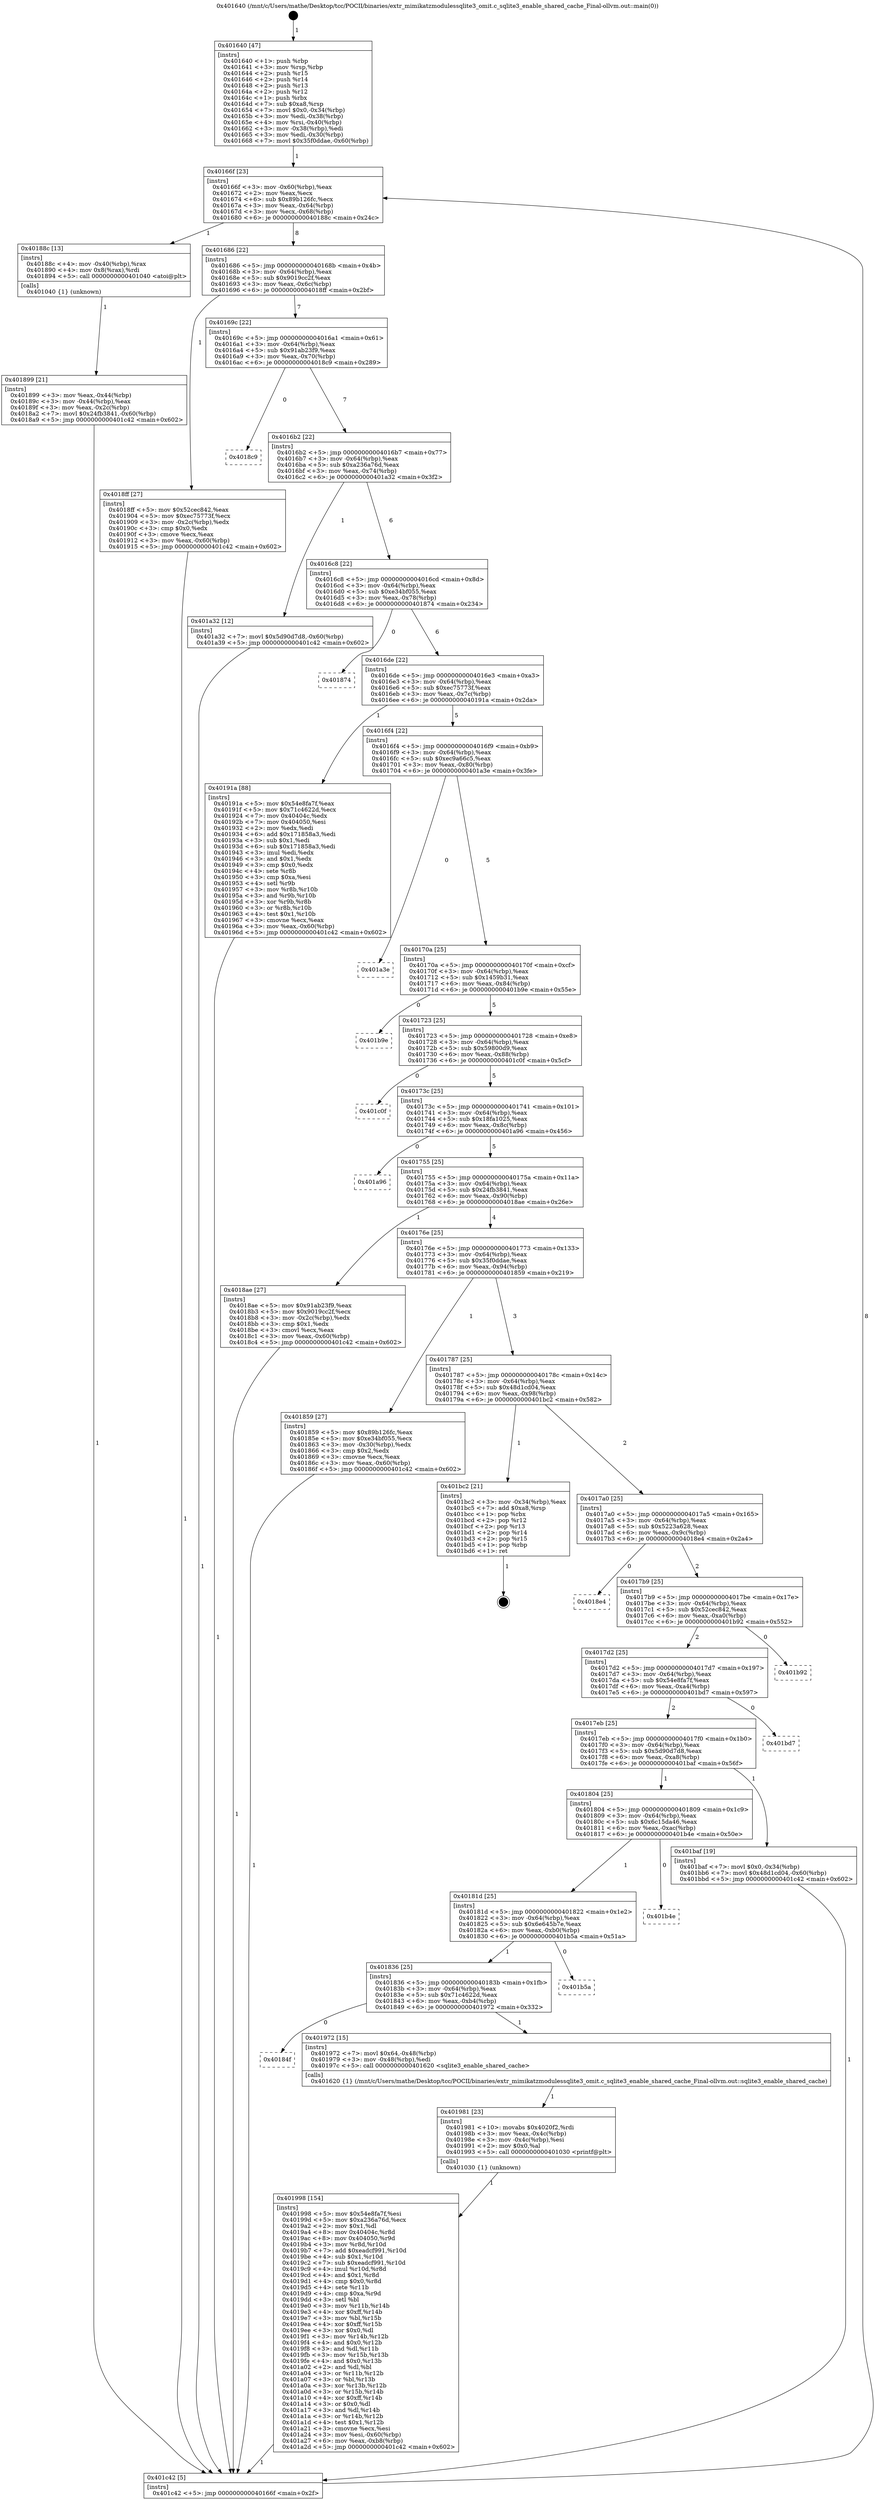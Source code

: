 digraph "0x401640" {
  label = "0x401640 (/mnt/c/Users/mathe/Desktop/tcc/POCII/binaries/extr_mimikatzmodulessqlite3_omit.c_sqlite3_enable_shared_cache_Final-ollvm.out::main(0))"
  labelloc = "t"
  node[shape=record]

  Entry [label="",width=0.3,height=0.3,shape=circle,fillcolor=black,style=filled]
  "0x40166f" [label="{
     0x40166f [23]\l
     | [instrs]\l
     &nbsp;&nbsp;0x40166f \<+3\>: mov -0x60(%rbp),%eax\l
     &nbsp;&nbsp;0x401672 \<+2\>: mov %eax,%ecx\l
     &nbsp;&nbsp;0x401674 \<+6\>: sub $0x89b126fc,%ecx\l
     &nbsp;&nbsp;0x40167a \<+3\>: mov %eax,-0x64(%rbp)\l
     &nbsp;&nbsp;0x40167d \<+3\>: mov %ecx,-0x68(%rbp)\l
     &nbsp;&nbsp;0x401680 \<+6\>: je 000000000040188c \<main+0x24c\>\l
  }"]
  "0x40188c" [label="{
     0x40188c [13]\l
     | [instrs]\l
     &nbsp;&nbsp;0x40188c \<+4\>: mov -0x40(%rbp),%rax\l
     &nbsp;&nbsp;0x401890 \<+4\>: mov 0x8(%rax),%rdi\l
     &nbsp;&nbsp;0x401894 \<+5\>: call 0000000000401040 \<atoi@plt\>\l
     | [calls]\l
     &nbsp;&nbsp;0x401040 \{1\} (unknown)\l
  }"]
  "0x401686" [label="{
     0x401686 [22]\l
     | [instrs]\l
     &nbsp;&nbsp;0x401686 \<+5\>: jmp 000000000040168b \<main+0x4b\>\l
     &nbsp;&nbsp;0x40168b \<+3\>: mov -0x64(%rbp),%eax\l
     &nbsp;&nbsp;0x40168e \<+5\>: sub $0x9019cc2f,%eax\l
     &nbsp;&nbsp;0x401693 \<+3\>: mov %eax,-0x6c(%rbp)\l
     &nbsp;&nbsp;0x401696 \<+6\>: je 00000000004018ff \<main+0x2bf\>\l
  }"]
  Exit [label="",width=0.3,height=0.3,shape=circle,fillcolor=black,style=filled,peripheries=2]
  "0x4018ff" [label="{
     0x4018ff [27]\l
     | [instrs]\l
     &nbsp;&nbsp;0x4018ff \<+5\>: mov $0x52cec842,%eax\l
     &nbsp;&nbsp;0x401904 \<+5\>: mov $0xec75773f,%ecx\l
     &nbsp;&nbsp;0x401909 \<+3\>: mov -0x2c(%rbp),%edx\l
     &nbsp;&nbsp;0x40190c \<+3\>: cmp $0x0,%edx\l
     &nbsp;&nbsp;0x40190f \<+3\>: cmove %ecx,%eax\l
     &nbsp;&nbsp;0x401912 \<+3\>: mov %eax,-0x60(%rbp)\l
     &nbsp;&nbsp;0x401915 \<+5\>: jmp 0000000000401c42 \<main+0x602\>\l
  }"]
  "0x40169c" [label="{
     0x40169c [22]\l
     | [instrs]\l
     &nbsp;&nbsp;0x40169c \<+5\>: jmp 00000000004016a1 \<main+0x61\>\l
     &nbsp;&nbsp;0x4016a1 \<+3\>: mov -0x64(%rbp),%eax\l
     &nbsp;&nbsp;0x4016a4 \<+5\>: sub $0x91ab23f9,%eax\l
     &nbsp;&nbsp;0x4016a9 \<+3\>: mov %eax,-0x70(%rbp)\l
     &nbsp;&nbsp;0x4016ac \<+6\>: je 00000000004018c9 \<main+0x289\>\l
  }"]
  "0x401998" [label="{
     0x401998 [154]\l
     | [instrs]\l
     &nbsp;&nbsp;0x401998 \<+5\>: mov $0x54e8fa7f,%esi\l
     &nbsp;&nbsp;0x40199d \<+5\>: mov $0xa236a76d,%ecx\l
     &nbsp;&nbsp;0x4019a2 \<+2\>: mov $0x1,%dl\l
     &nbsp;&nbsp;0x4019a4 \<+8\>: mov 0x40404c,%r8d\l
     &nbsp;&nbsp;0x4019ac \<+8\>: mov 0x404050,%r9d\l
     &nbsp;&nbsp;0x4019b4 \<+3\>: mov %r8d,%r10d\l
     &nbsp;&nbsp;0x4019b7 \<+7\>: add $0xeadcf991,%r10d\l
     &nbsp;&nbsp;0x4019be \<+4\>: sub $0x1,%r10d\l
     &nbsp;&nbsp;0x4019c2 \<+7\>: sub $0xeadcf991,%r10d\l
     &nbsp;&nbsp;0x4019c9 \<+4\>: imul %r10d,%r8d\l
     &nbsp;&nbsp;0x4019cd \<+4\>: and $0x1,%r8d\l
     &nbsp;&nbsp;0x4019d1 \<+4\>: cmp $0x0,%r8d\l
     &nbsp;&nbsp;0x4019d5 \<+4\>: sete %r11b\l
     &nbsp;&nbsp;0x4019d9 \<+4\>: cmp $0xa,%r9d\l
     &nbsp;&nbsp;0x4019dd \<+3\>: setl %bl\l
     &nbsp;&nbsp;0x4019e0 \<+3\>: mov %r11b,%r14b\l
     &nbsp;&nbsp;0x4019e3 \<+4\>: xor $0xff,%r14b\l
     &nbsp;&nbsp;0x4019e7 \<+3\>: mov %bl,%r15b\l
     &nbsp;&nbsp;0x4019ea \<+4\>: xor $0xff,%r15b\l
     &nbsp;&nbsp;0x4019ee \<+3\>: xor $0x0,%dl\l
     &nbsp;&nbsp;0x4019f1 \<+3\>: mov %r14b,%r12b\l
     &nbsp;&nbsp;0x4019f4 \<+4\>: and $0x0,%r12b\l
     &nbsp;&nbsp;0x4019f8 \<+3\>: and %dl,%r11b\l
     &nbsp;&nbsp;0x4019fb \<+3\>: mov %r15b,%r13b\l
     &nbsp;&nbsp;0x4019fe \<+4\>: and $0x0,%r13b\l
     &nbsp;&nbsp;0x401a02 \<+2\>: and %dl,%bl\l
     &nbsp;&nbsp;0x401a04 \<+3\>: or %r11b,%r12b\l
     &nbsp;&nbsp;0x401a07 \<+3\>: or %bl,%r13b\l
     &nbsp;&nbsp;0x401a0a \<+3\>: xor %r13b,%r12b\l
     &nbsp;&nbsp;0x401a0d \<+3\>: or %r15b,%r14b\l
     &nbsp;&nbsp;0x401a10 \<+4\>: xor $0xff,%r14b\l
     &nbsp;&nbsp;0x401a14 \<+3\>: or $0x0,%dl\l
     &nbsp;&nbsp;0x401a17 \<+3\>: and %dl,%r14b\l
     &nbsp;&nbsp;0x401a1a \<+3\>: or %r14b,%r12b\l
     &nbsp;&nbsp;0x401a1d \<+4\>: test $0x1,%r12b\l
     &nbsp;&nbsp;0x401a21 \<+3\>: cmovne %ecx,%esi\l
     &nbsp;&nbsp;0x401a24 \<+3\>: mov %esi,-0x60(%rbp)\l
     &nbsp;&nbsp;0x401a27 \<+6\>: mov %eax,-0xb8(%rbp)\l
     &nbsp;&nbsp;0x401a2d \<+5\>: jmp 0000000000401c42 \<main+0x602\>\l
  }"]
  "0x4018c9" [label="{
     0x4018c9\l
  }", style=dashed]
  "0x4016b2" [label="{
     0x4016b2 [22]\l
     | [instrs]\l
     &nbsp;&nbsp;0x4016b2 \<+5\>: jmp 00000000004016b7 \<main+0x77\>\l
     &nbsp;&nbsp;0x4016b7 \<+3\>: mov -0x64(%rbp),%eax\l
     &nbsp;&nbsp;0x4016ba \<+5\>: sub $0xa236a76d,%eax\l
     &nbsp;&nbsp;0x4016bf \<+3\>: mov %eax,-0x74(%rbp)\l
     &nbsp;&nbsp;0x4016c2 \<+6\>: je 0000000000401a32 \<main+0x3f2\>\l
  }"]
  "0x401981" [label="{
     0x401981 [23]\l
     | [instrs]\l
     &nbsp;&nbsp;0x401981 \<+10\>: movabs $0x4020f2,%rdi\l
     &nbsp;&nbsp;0x40198b \<+3\>: mov %eax,-0x4c(%rbp)\l
     &nbsp;&nbsp;0x40198e \<+3\>: mov -0x4c(%rbp),%esi\l
     &nbsp;&nbsp;0x401991 \<+2\>: mov $0x0,%al\l
     &nbsp;&nbsp;0x401993 \<+5\>: call 0000000000401030 \<printf@plt\>\l
     | [calls]\l
     &nbsp;&nbsp;0x401030 \{1\} (unknown)\l
  }"]
  "0x401a32" [label="{
     0x401a32 [12]\l
     | [instrs]\l
     &nbsp;&nbsp;0x401a32 \<+7\>: movl $0x5d90d7d8,-0x60(%rbp)\l
     &nbsp;&nbsp;0x401a39 \<+5\>: jmp 0000000000401c42 \<main+0x602\>\l
  }"]
  "0x4016c8" [label="{
     0x4016c8 [22]\l
     | [instrs]\l
     &nbsp;&nbsp;0x4016c8 \<+5\>: jmp 00000000004016cd \<main+0x8d\>\l
     &nbsp;&nbsp;0x4016cd \<+3\>: mov -0x64(%rbp),%eax\l
     &nbsp;&nbsp;0x4016d0 \<+5\>: sub $0xe34bf055,%eax\l
     &nbsp;&nbsp;0x4016d5 \<+3\>: mov %eax,-0x78(%rbp)\l
     &nbsp;&nbsp;0x4016d8 \<+6\>: je 0000000000401874 \<main+0x234\>\l
  }"]
  "0x40184f" [label="{
     0x40184f\l
  }", style=dashed]
  "0x401874" [label="{
     0x401874\l
  }", style=dashed]
  "0x4016de" [label="{
     0x4016de [22]\l
     | [instrs]\l
     &nbsp;&nbsp;0x4016de \<+5\>: jmp 00000000004016e3 \<main+0xa3\>\l
     &nbsp;&nbsp;0x4016e3 \<+3\>: mov -0x64(%rbp),%eax\l
     &nbsp;&nbsp;0x4016e6 \<+5\>: sub $0xec75773f,%eax\l
     &nbsp;&nbsp;0x4016eb \<+3\>: mov %eax,-0x7c(%rbp)\l
     &nbsp;&nbsp;0x4016ee \<+6\>: je 000000000040191a \<main+0x2da\>\l
  }"]
  "0x401972" [label="{
     0x401972 [15]\l
     | [instrs]\l
     &nbsp;&nbsp;0x401972 \<+7\>: movl $0x64,-0x48(%rbp)\l
     &nbsp;&nbsp;0x401979 \<+3\>: mov -0x48(%rbp),%edi\l
     &nbsp;&nbsp;0x40197c \<+5\>: call 0000000000401620 \<sqlite3_enable_shared_cache\>\l
     | [calls]\l
     &nbsp;&nbsp;0x401620 \{1\} (/mnt/c/Users/mathe/Desktop/tcc/POCII/binaries/extr_mimikatzmodulessqlite3_omit.c_sqlite3_enable_shared_cache_Final-ollvm.out::sqlite3_enable_shared_cache)\l
  }"]
  "0x40191a" [label="{
     0x40191a [88]\l
     | [instrs]\l
     &nbsp;&nbsp;0x40191a \<+5\>: mov $0x54e8fa7f,%eax\l
     &nbsp;&nbsp;0x40191f \<+5\>: mov $0x71c4622d,%ecx\l
     &nbsp;&nbsp;0x401924 \<+7\>: mov 0x40404c,%edx\l
     &nbsp;&nbsp;0x40192b \<+7\>: mov 0x404050,%esi\l
     &nbsp;&nbsp;0x401932 \<+2\>: mov %edx,%edi\l
     &nbsp;&nbsp;0x401934 \<+6\>: add $0x171858a3,%edi\l
     &nbsp;&nbsp;0x40193a \<+3\>: sub $0x1,%edi\l
     &nbsp;&nbsp;0x40193d \<+6\>: sub $0x171858a3,%edi\l
     &nbsp;&nbsp;0x401943 \<+3\>: imul %edi,%edx\l
     &nbsp;&nbsp;0x401946 \<+3\>: and $0x1,%edx\l
     &nbsp;&nbsp;0x401949 \<+3\>: cmp $0x0,%edx\l
     &nbsp;&nbsp;0x40194c \<+4\>: sete %r8b\l
     &nbsp;&nbsp;0x401950 \<+3\>: cmp $0xa,%esi\l
     &nbsp;&nbsp;0x401953 \<+4\>: setl %r9b\l
     &nbsp;&nbsp;0x401957 \<+3\>: mov %r8b,%r10b\l
     &nbsp;&nbsp;0x40195a \<+3\>: and %r9b,%r10b\l
     &nbsp;&nbsp;0x40195d \<+3\>: xor %r9b,%r8b\l
     &nbsp;&nbsp;0x401960 \<+3\>: or %r8b,%r10b\l
     &nbsp;&nbsp;0x401963 \<+4\>: test $0x1,%r10b\l
     &nbsp;&nbsp;0x401967 \<+3\>: cmovne %ecx,%eax\l
     &nbsp;&nbsp;0x40196a \<+3\>: mov %eax,-0x60(%rbp)\l
     &nbsp;&nbsp;0x40196d \<+5\>: jmp 0000000000401c42 \<main+0x602\>\l
  }"]
  "0x4016f4" [label="{
     0x4016f4 [22]\l
     | [instrs]\l
     &nbsp;&nbsp;0x4016f4 \<+5\>: jmp 00000000004016f9 \<main+0xb9\>\l
     &nbsp;&nbsp;0x4016f9 \<+3\>: mov -0x64(%rbp),%eax\l
     &nbsp;&nbsp;0x4016fc \<+5\>: sub $0xec9a66c5,%eax\l
     &nbsp;&nbsp;0x401701 \<+3\>: mov %eax,-0x80(%rbp)\l
     &nbsp;&nbsp;0x401704 \<+6\>: je 0000000000401a3e \<main+0x3fe\>\l
  }"]
  "0x401836" [label="{
     0x401836 [25]\l
     | [instrs]\l
     &nbsp;&nbsp;0x401836 \<+5\>: jmp 000000000040183b \<main+0x1fb\>\l
     &nbsp;&nbsp;0x40183b \<+3\>: mov -0x64(%rbp),%eax\l
     &nbsp;&nbsp;0x40183e \<+5\>: sub $0x71c4622d,%eax\l
     &nbsp;&nbsp;0x401843 \<+6\>: mov %eax,-0xb4(%rbp)\l
     &nbsp;&nbsp;0x401849 \<+6\>: je 0000000000401972 \<main+0x332\>\l
  }"]
  "0x401a3e" [label="{
     0x401a3e\l
  }", style=dashed]
  "0x40170a" [label="{
     0x40170a [25]\l
     | [instrs]\l
     &nbsp;&nbsp;0x40170a \<+5\>: jmp 000000000040170f \<main+0xcf\>\l
     &nbsp;&nbsp;0x40170f \<+3\>: mov -0x64(%rbp),%eax\l
     &nbsp;&nbsp;0x401712 \<+5\>: sub $0x1459b31,%eax\l
     &nbsp;&nbsp;0x401717 \<+6\>: mov %eax,-0x84(%rbp)\l
     &nbsp;&nbsp;0x40171d \<+6\>: je 0000000000401b9e \<main+0x55e\>\l
  }"]
  "0x401b5a" [label="{
     0x401b5a\l
  }", style=dashed]
  "0x401b9e" [label="{
     0x401b9e\l
  }", style=dashed]
  "0x401723" [label="{
     0x401723 [25]\l
     | [instrs]\l
     &nbsp;&nbsp;0x401723 \<+5\>: jmp 0000000000401728 \<main+0xe8\>\l
     &nbsp;&nbsp;0x401728 \<+3\>: mov -0x64(%rbp),%eax\l
     &nbsp;&nbsp;0x40172b \<+5\>: sub $0x59800d9,%eax\l
     &nbsp;&nbsp;0x401730 \<+6\>: mov %eax,-0x88(%rbp)\l
     &nbsp;&nbsp;0x401736 \<+6\>: je 0000000000401c0f \<main+0x5cf\>\l
  }"]
  "0x40181d" [label="{
     0x40181d [25]\l
     | [instrs]\l
     &nbsp;&nbsp;0x40181d \<+5\>: jmp 0000000000401822 \<main+0x1e2\>\l
     &nbsp;&nbsp;0x401822 \<+3\>: mov -0x64(%rbp),%eax\l
     &nbsp;&nbsp;0x401825 \<+5\>: sub $0x6e645b7e,%eax\l
     &nbsp;&nbsp;0x40182a \<+6\>: mov %eax,-0xb0(%rbp)\l
     &nbsp;&nbsp;0x401830 \<+6\>: je 0000000000401b5a \<main+0x51a\>\l
  }"]
  "0x401c0f" [label="{
     0x401c0f\l
  }", style=dashed]
  "0x40173c" [label="{
     0x40173c [25]\l
     | [instrs]\l
     &nbsp;&nbsp;0x40173c \<+5\>: jmp 0000000000401741 \<main+0x101\>\l
     &nbsp;&nbsp;0x401741 \<+3\>: mov -0x64(%rbp),%eax\l
     &nbsp;&nbsp;0x401744 \<+5\>: sub $0x18fa1025,%eax\l
     &nbsp;&nbsp;0x401749 \<+6\>: mov %eax,-0x8c(%rbp)\l
     &nbsp;&nbsp;0x40174f \<+6\>: je 0000000000401a96 \<main+0x456\>\l
  }"]
  "0x401b4e" [label="{
     0x401b4e\l
  }", style=dashed]
  "0x401a96" [label="{
     0x401a96\l
  }", style=dashed]
  "0x401755" [label="{
     0x401755 [25]\l
     | [instrs]\l
     &nbsp;&nbsp;0x401755 \<+5\>: jmp 000000000040175a \<main+0x11a\>\l
     &nbsp;&nbsp;0x40175a \<+3\>: mov -0x64(%rbp),%eax\l
     &nbsp;&nbsp;0x40175d \<+5\>: sub $0x24fb3841,%eax\l
     &nbsp;&nbsp;0x401762 \<+6\>: mov %eax,-0x90(%rbp)\l
     &nbsp;&nbsp;0x401768 \<+6\>: je 00000000004018ae \<main+0x26e\>\l
  }"]
  "0x401804" [label="{
     0x401804 [25]\l
     | [instrs]\l
     &nbsp;&nbsp;0x401804 \<+5\>: jmp 0000000000401809 \<main+0x1c9\>\l
     &nbsp;&nbsp;0x401809 \<+3\>: mov -0x64(%rbp),%eax\l
     &nbsp;&nbsp;0x40180c \<+5\>: sub $0x6c15da46,%eax\l
     &nbsp;&nbsp;0x401811 \<+6\>: mov %eax,-0xac(%rbp)\l
     &nbsp;&nbsp;0x401817 \<+6\>: je 0000000000401b4e \<main+0x50e\>\l
  }"]
  "0x4018ae" [label="{
     0x4018ae [27]\l
     | [instrs]\l
     &nbsp;&nbsp;0x4018ae \<+5\>: mov $0x91ab23f9,%eax\l
     &nbsp;&nbsp;0x4018b3 \<+5\>: mov $0x9019cc2f,%ecx\l
     &nbsp;&nbsp;0x4018b8 \<+3\>: mov -0x2c(%rbp),%edx\l
     &nbsp;&nbsp;0x4018bb \<+3\>: cmp $0x1,%edx\l
     &nbsp;&nbsp;0x4018be \<+3\>: cmovl %ecx,%eax\l
     &nbsp;&nbsp;0x4018c1 \<+3\>: mov %eax,-0x60(%rbp)\l
     &nbsp;&nbsp;0x4018c4 \<+5\>: jmp 0000000000401c42 \<main+0x602\>\l
  }"]
  "0x40176e" [label="{
     0x40176e [25]\l
     | [instrs]\l
     &nbsp;&nbsp;0x40176e \<+5\>: jmp 0000000000401773 \<main+0x133\>\l
     &nbsp;&nbsp;0x401773 \<+3\>: mov -0x64(%rbp),%eax\l
     &nbsp;&nbsp;0x401776 \<+5\>: sub $0x35f0ddae,%eax\l
     &nbsp;&nbsp;0x40177b \<+6\>: mov %eax,-0x94(%rbp)\l
     &nbsp;&nbsp;0x401781 \<+6\>: je 0000000000401859 \<main+0x219\>\l
  }"]
  "0x401baf" [label="{
     0x401baf [19]\l
     | [instrs]\l
     &nbsp;&nbsp;0x401baf \<+7\>: movl $0x0,-0x34(%rbp)\l
     &nbsp;&nbsp;0x401bb6 \<+7\>: movl $0x48d1cd04,-0x60(%rbp)\l
     &nbsp;&nbsp;0x401bbd \<+5\>: jmp 0000000000401c42 \<main+0x602\>\l
  }"]
  "0x401859" [label="{
     0x401859 [27]\l
     | [instrs]\l
     &nbsp;&nbsp;0x401859 \<+5\>: mov $0x89b126fc,%eax\l
     &nbsp;&nbsp;0x40185e \<+5\>: mov $0xe34bf055,%ecx\l
     &nbsp;&nbsp;0x401863 \<+3\>: mov -0x30(%rbp),%edx\l
     &nbsp;&nbsp;0x401866 \<+3\>: cmp $0x2,%edx\l
     &nbsp;&nbsp;0x401869 \<+3\>: cmovne %ecx,%eax\l
     &nbsp;&nbsp;0x40186c \<+3\>: mov %eax,-0x60(%rbp)\l
     &nbsp;&nbsp;0x40186f \<+5\>: jmp 0000000000401c42 \<main+0x602\>\l
  }"]
  "0x401787" [label="{
     0x401787 [25]\l
     | [instrs]\l
     &nbsp;&nbsp;0x401787 \<+5\>: jmp 000000000040178c \<main+0x14c\>\l
     &nbsp;&nbsp;0x40178c \<+3\>: mov -0x64(%rbp),%eax\l
     &nbsp;&nbsp;0x40178f \<+5\>: sub $0x48d1cd04,%eax\l
     &nbsp;&nbsp;0x401794 \<+6\>: mov %eax,-0x98(%rbp)\l
     &nbsp;&nbsp;0x40179a \<+6\>: je 0000000000401bc2 \<main+0x582\>\l
  }"]
  "0x401c42" [label="{
     0x401c42 [5]\l
     | [instrs]\l
     &nbsp;&nbsp;0x401c42 \<+5\>: jmp 000000000040166f \<main+0x2f\>\l
  }"]
  "0x401640" [label="{
     0x401640 [47]\l
     | [instrs]\l
     &nbsp;&nbsp;0x401640 \<+1\>: push %rbp\l
     &nbsp;&nbsp;0x401641 \<+3\>: mov %rsp,%rbp\l
     &nbsp;&nbsp;0x401644 \<+2\>: push %r15\l
     &nbsp;&nbsp;0x401646 \<+2\>: push %r14\l
     &nbsp;&nbsp;0x401648 \<+2\>: push %r13\l
     &nbsp;&nbsp;0x40164a \<+2\>: push %r12\l
     &nbsp;&nbsp;0x40164c \<+1\>: push %rbx\l
     &nbsp;&nbsp;0x40164d \<+7\>: sub $0xa8,%rsp\l
     &nbsp;&nbsp;0x401654 \<+7\>: movl $0x0,-0x34(%rbp)\l
     &nbsp;&nbsp;0x40165b \<+3\>: mov %edi,-0x38(%rbp)\l
     &nbsp;&nbsp;0x40165e \<+4\>: mov %rsi,-0x40(%rbp)\l
     &nbsp;&nbsp;0x401662 \<+3\>: mov -0x38(%rbp),%edi\l
     &nbsp;&nbsp;0x401665 \<+3\>: mov %edi,-0x30(%rbp)\l
     &nbsp;&nbsp;0x401668 \<+7\>: movl $0x35f0ddae,-0x60(%rbp)\l
  }"]
  "0x401899" [label="{
     0x401899 [21]\l
     | [instrs]\l
     &nbsp;&nbsp;0x401899 \<+3\>: mov %eax,-0x44(%rbp)\l
     &nbsp;&nbsp;0x40189c \<+3\>: mov -0x44(%rbp),%eax\l
     &nbsp;&nbsp;0x40189f \<+3\>: mov %eax,-0x2c(%rbp)\l
     &nbsp;&nbsp;0x4018a2 \<+7\>: movl $0x24fb3841,-0x60(%rbp)\l
     &nbsp;&nbsp;0x4018a9 \<+5\>: jmp 0000000000401c42 \<main+0x602\>\l
  }"]
  "0x4017eb" [label="{
     0x4017eb [25]\l
     | [instrs]\l
     &nbsp;&nbsp;0x4017eb \<+5\>: jmp 00000000004017f0 \<main+0x1b0\>\l
     &nbsp;&nbsp;0x4017f0 \<+3\>: mov -0x64(%rbp),%eax\l
     &nbsp;&nbsp;0x4017f3 \<+5\>: sub $0x5d90d7d8,%eax\l
     &nbsp;&nbsp;0x4017f8 \<+6\>: mov %eax,-0xa8(%rbp)\l
     &nbsp;&nbsp;0x4017fe \<+6\>: je 0000000000401baf \<main+0x56f\>\l
  }"]
  "0x401bc2" [label="{
     0x401bc2 [21]\l
     | [instrs]\l
     &nbsp;&nbsp;0x401bc2 \<+3\>: mov -0x34(%rbp),%eax\l
     &nbsp;&nbsp;0x401bc5 \<+7\>: add $0xa8,%rsp\l
     &nbsp;&nbsp;0x401bcc \<+1\>: pop %rbx\l
     &nbsp;&nbsp;0x401bcd \<+2\>: pop %r12\l
     &nbsp;&nbsp;0x401bcf \<+2\>: pop %r13\l
     &nbsp;&nbsp;0x401bd1 \<+2\>: pop %r14\l
     &nbsp;&nbsp;0x401bd3 \<+2\>: pop %r15\l
     &nbsp;&nbsp;0x401bd5 \<+1\>: pop %rbp\l
     &nbsp;&nbsp;0x401bd6 \<+1\>: ret\l
  }"]
  "0x4017a0" [label="{
     0x4017a0 [25]\l
     | [instrs]\l
     &nbsp;&nbsp;0x4017a0 \<+5\>: jmp 00000000004017a5 \<main+0x165\>\l
     &nbsp;&nbsp;0x4017a5 \<+3\>: mov -0x64(%rbp),%eax\l
     &nbsp;&nbsp;0x4017a8 \<+5\>: sub $0x5223a628,%eax\l
     &nbsp;&nbsp;0x4017ad \<+6\>: mov %eax,-0x9c(%rbp)\l
     &nbsp;&nbsp;0x4017b3 \<+6\>: je 00000000004018e4 \<main+0x2a4\>\l
  }"]
  "0x401bd7" [label="{
     0x401bd7\l
  }", style=dashed]
  "0x4018e4" [label="{
     0x4018e4\l
  }", style=dashed]
  "0x4017b9" [label="{
     0x4017b9 [25]\l
     | [instrs]\l
     &nbsp;&nbsp;0x4017b9 \<+5\>: jmp 00000000004017be \<main+0x17e\>\l
     &nbsp;&nbsp;0x4017be \<+3\>: mov -0x64(%rbp),%eax\l
     &nbsp;&nbsp;0x4017c1 \<+5\>: sub $0x52cec842,%eax\l
     &nbsp;&nbsp;0x4017c6 \<+6\>: mov %eax,-0xa0(%rbp)\l
     &nbsp;&nbsp;0x4017cc \<+6\>: je 0000000000401b92 \<main+0x552\>\l
  }"]
  "0x4017d2" [label="{
     0x4017d2 [25]\l
     | [instrs]\l
     &nbsp;&nbsp;0x4017d2 \<+5\>: jmp 00000000004017d7 \<main+0x197\>\l
     &nbsp;&nbsp;0x4017d7 \<+3\>: mov -0x64(%rbp),%eax\l
     &nbsp;&nbsp;0x4017da \<+5\>: sub $0x54e8fa7f,%eax\l
     &nbsp;&nbsp;0x4017df \<+6\>: mov %eax,-0xa4(%rbp)\l
     &nbsp;&nbsp;0x4017e5 \<+6\>: je 0000000000401bd7 \<main+0x597\>\l
  }"]
  "0x401b92" [label="{
     0x401b92\l
  }", style=dashed]
  Entry -> "0x401640" [label=" 1"]
  "0x40166f" -> "0x40188c" [label=" 1"]
  "0x40166f" -> "0x401686" [label=" 8"]
  "0x401bc2" -> Exit [label=" 1"]
  "0x401686" -> "0x4018ff" [label=" 1"]
  "0x401686" -> "0x40169c" [label=" 7"]
  "0x401baf" -> "0x401c42" [label=" 1"]
  "0x40169c" -> "0x4018c9" [label=" 0"]
  "0x40169c" -> "0x4016b2" [label=" 7"]
  "0x401a32" -> "0x401c42" [label=" 1"]
  "0x4016b2" -> "0x401a32" [label=" 1"]
  "0x4016b2" -> "0x4016c8" [label=" 6"]
  "0x401998" -> "0x401c42" [label=" 1"]
  "0x4016c8" -> "0x401874" [label=" 0"]
  "0x4016c8" -> "0x4016de" [label=" 6"]
  "0x401981" -> "0x401998" [label=" 1"]
  "0x4016de" -> "0x40191a" [label=" 1"]
  "0x4016de" -> "0x4016f4" [label=" 5"]
  "0x401972" -> "0x401981" [label=" 1"]
  "0x4016f4" -> "0x401a3e" [label=" 0"]
  "0x4016f4" -> "0x40170a" [label=" 5"]
  "0x401836" -> "0x401972" [label=" 1"]
  "0x40170a" -> "0x401b9e" [label=" 0"]
  "0x40170a" -> "0x401723" [label=" 5"]
  "0x401836" -> "0x40184f" [label=" 0"]
  "0x401723" -> "0x401c0f" [label=" 0"]
  "0x401723" -> "0x40173c" [label=" 5"]
  "0x40181d" -> "0x401b5a" [label=" 0"]
  "0x40173c" -> "0x401a96" [label=" 0"]
  "0x40173c" -> "0x401755" [label=" 5"]
  "0x40181d" -> "0x401836" [label=" 1"]
  "0x401755" -> "0x4018ae" [label=" 1"]
  "0x401755" -> "0x40176e" [label=" 4"]
  "0x401804" -> "0x401b4e" [label=" 0"]
  "0x40176e" -> "0x401859" [label=" 1"]
  "0x40176e" -> "0x401787" [label=" 3"]
  "0x401859" -> "0x401c42" [label=" 1"]
  "0x401640" -> "0x40166f" [label=" 1"]
  "0x401c42" -> "0x40166f" [label=" 8"]
  "0x40188c" -> "0x401899" [label=" 1"]
  "0x401899" -> "0x401c42" [label=" 1"]
  "0x4018ae" -> "0x401c42" [label=" 1"]
  "0x4018ff" -> "0x401c42" [label=" 1"]
  "0x40191a" -> "0x401c42" [label=" 1"]
  "0x401804" -> "0x40181d" [label=" 1"]
  "0x401787" -> "0x401bc2" [label=" 1"]
  "0x401787" -> "0x4017a0" [label=" 2"]
  "0x4017eb" -> "0x401baf" [label=" 1"]
  "0x4017a0" -> "0x4018e4" [label=" 0"]
  "0x4017a0" -> "0x4017b9" [label=" 2"]
  "0x4017eb" -> "0x401804" [label=" 1"]
  "0x4017b9" -> "0x401b92" [label=" 0"]
  "0x4017b9" -> "0x4017d2" [label=" 2"]
  "0x4017d2" -> "0x4017eb" [label=" 2"]
  "0x4017d2" -> "0x401bd7" [label=" 0"]
}
